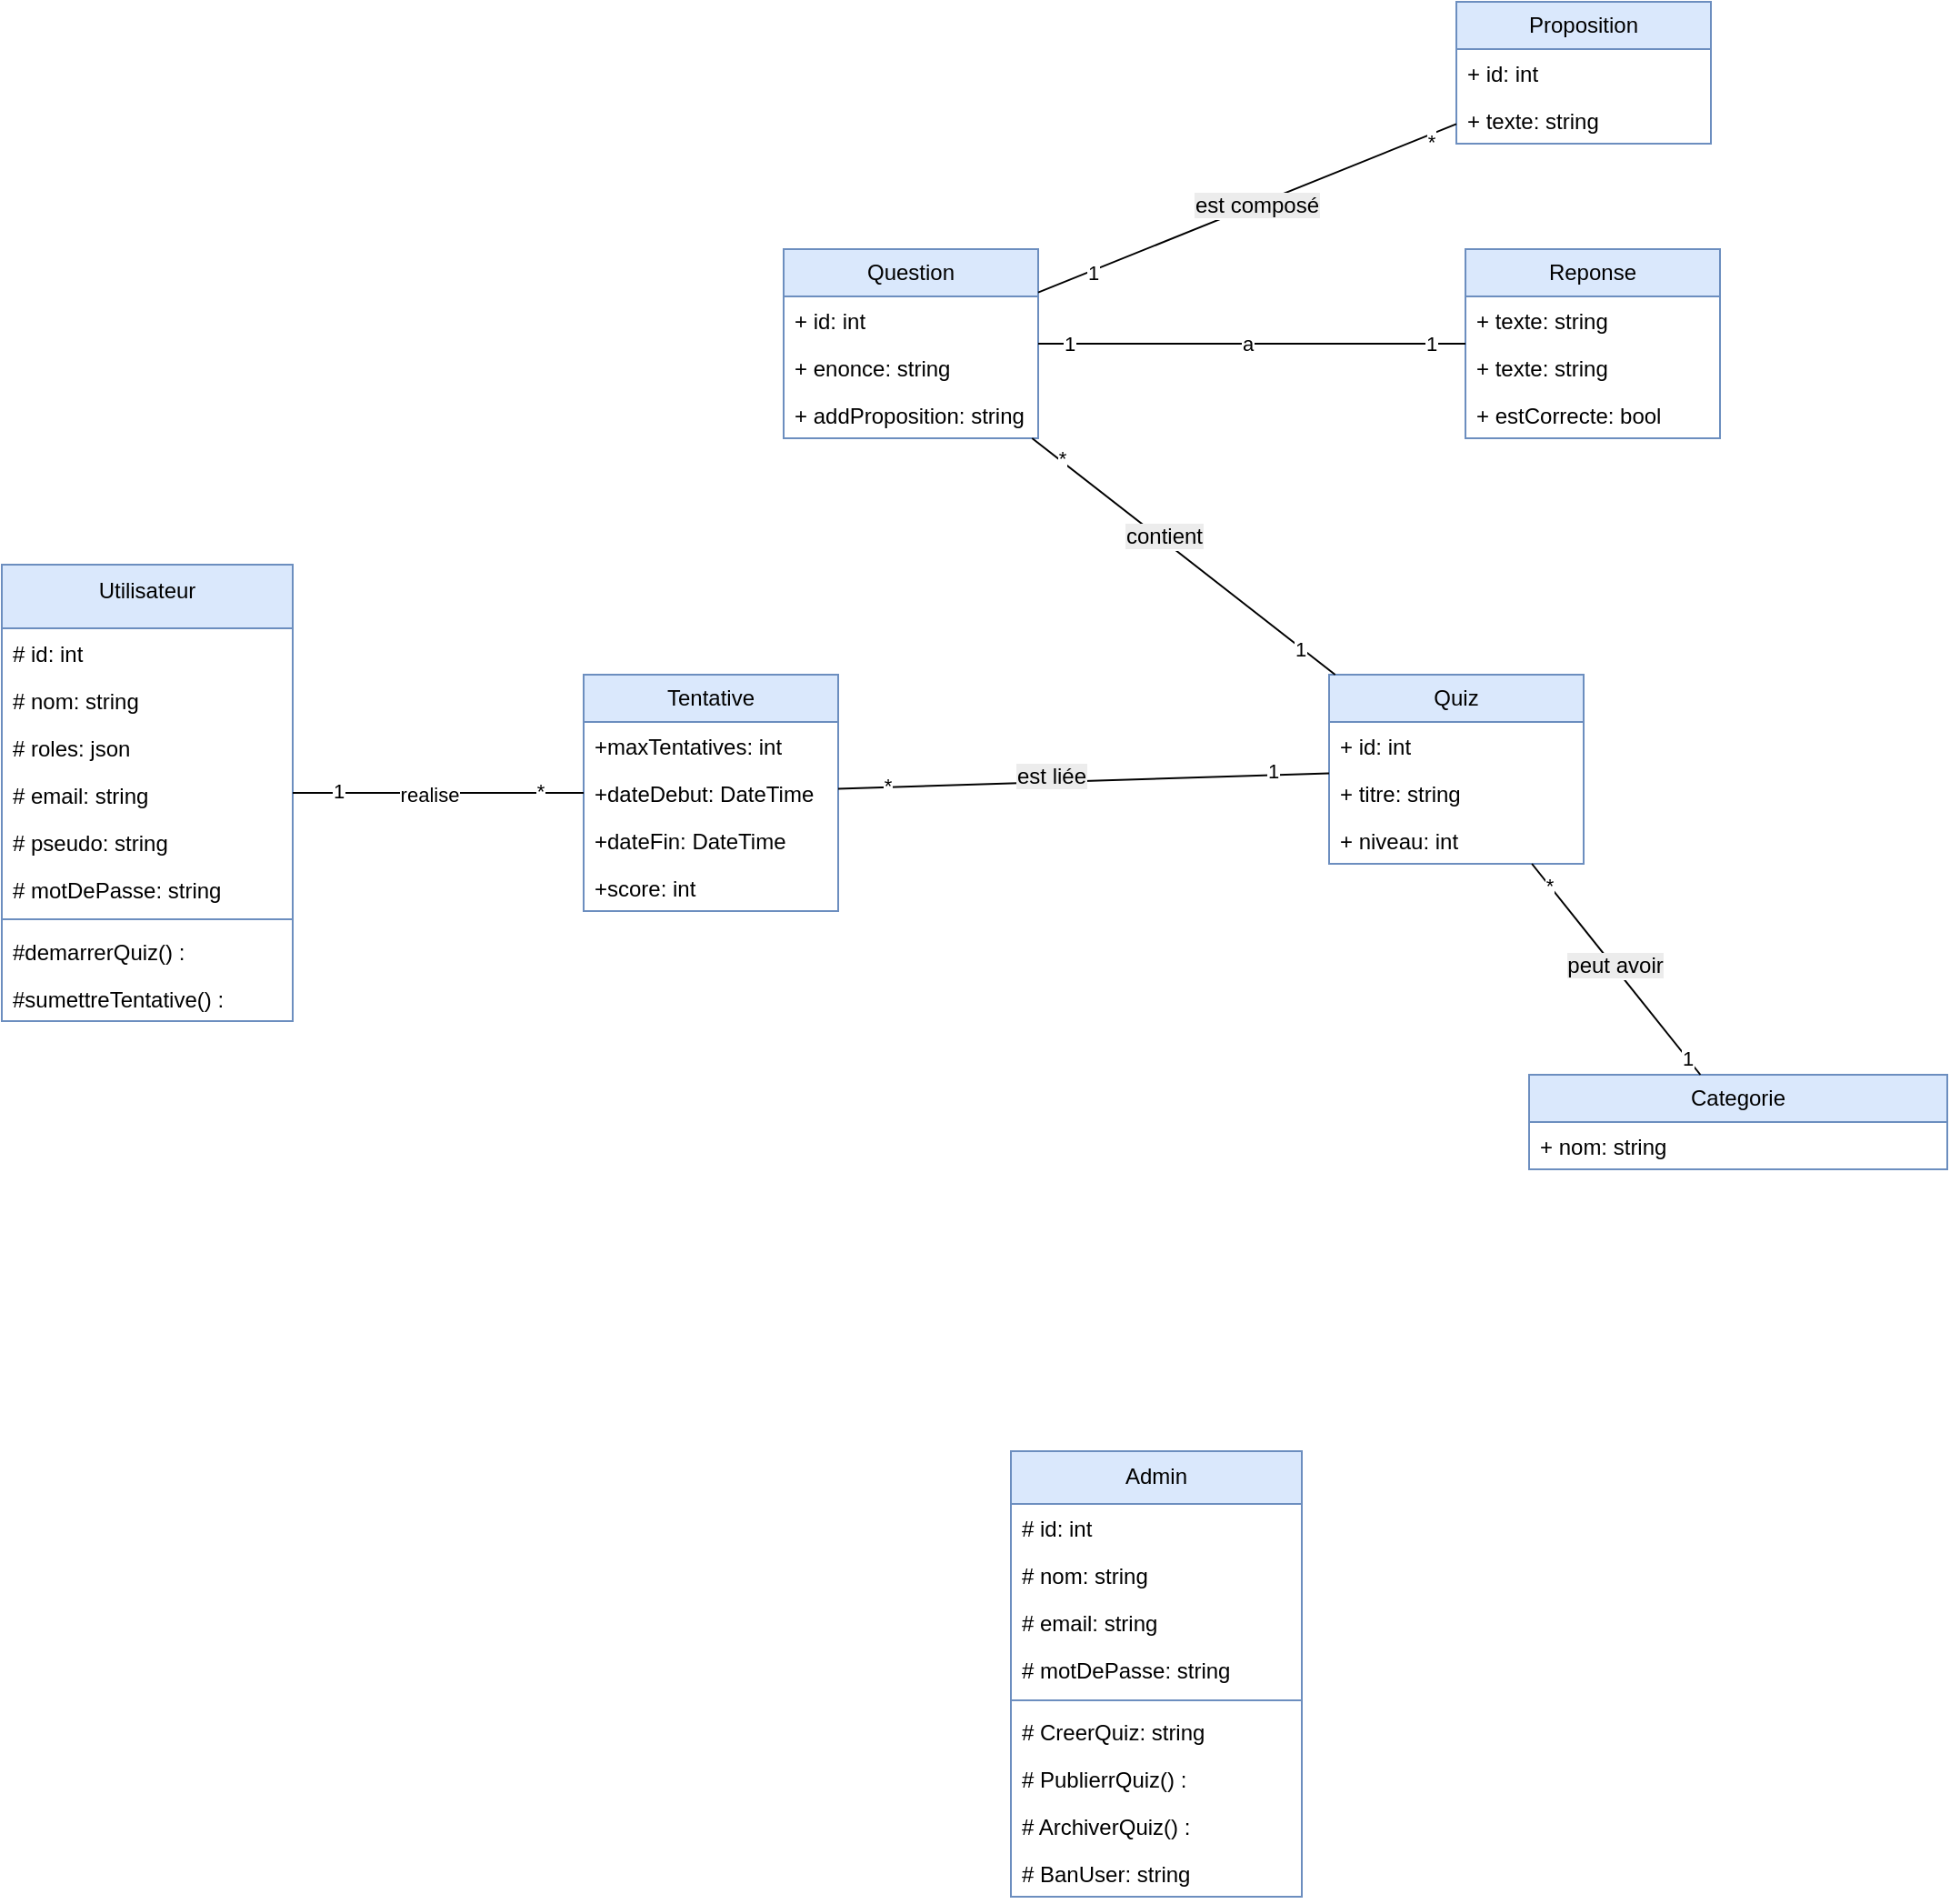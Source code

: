 <mxfile version="28.1.2">
  <diagram name="Page-1" id="QqTLBn19A0jcIGQNrWl6">
    <mxGraphModel dx="1426" dy="875" grid="1" gridSize="10" guides="1" tooltips="1" connect="1" arrows="1" fold="1" page="1" pageScale="1" pageWidth="1169" pageHeight="827" math="0" shadow="0">
      <root>
        <mxCell id="0" />
        <mxCell id="1" parent="0" />
        <mxCell id="D6Q5MseMUy4jf-Y1bNu0-1" value="Quiz" style="swimlane;fontStyle=0;childLayout=stackLayout;horizontal=1;startSize=26;fillColor=#dae8fc;horizontalStack=0;resizeParent=1;resizeParentMax=0;resizeLast=0;collapsible=1;marginBottom=0;whiteSpace=wrap;html=1;strokeColor=#6c8ebf;" parent="1" vertex="1">
          <mxGeometry x="760" y="400" width="140" height="104" as="geometry" />
        </mxCell>
        <mxCell id="D6Q5MseMUy4jf-Y1bNu0-2" value="+ id: int" style="text;strokeColor=none;fillColor=none;align=left;verticalAlign=top;spacingLeft=4;spacingRight=4;overflow=hidden;rotatable=0;points=[[0,0.5],[1,0.5]];portConstraint=eastwest;whiteSpace=wrap;html=1;" parent="D6Q5MseMUy4jf-Y1bNu0-1" vertex="1">
          <mxGeometry y="26" width="140" height="26" as="geometry" />
        </mxCell>
        <mxCell id="D6Q5MseMUy4jf-Y1bNu0-3" value="+ titre: string" style="text;strokeColor=none;fillColor=none;align=left;verticalAlign=top;spacingLeft=4;spacingRight=4;overflow=hidden;rotatable=0;points=[[0,0.5],[1,0.5]];portConstraint=eastwest;whiteSpace=wrap;html=1;" parent="D6Q5MseMUy4jf-Y1bNu0-1" vertex="1">
          <mxGeometry y="52" width="140" height="26" as="geometry" />
        </mxCell>
        <mxCell id="D6Q5MseMUy4jf-Y1bNu0-4" value="+ niveau: int" style="text;strokeColor=none;fillColor=none;align=left;verticalAlign=top;spacingLeft=4;spacingRight=4;overflow=hidden;rotatable=0;points=[[0,0.5],[1,0.5]];portConstraint=eastwest;whiteSpace=wrap;html=1;" parent="D6Q5MseMUy4jf-Y1bNu0-1" vertex="1">
          <mxGeometry y="78" width="140" height="26" as="geometry" />
        </mxCell>
        <mxCell id="D6Q5MseMUy4jf-Y1bNu0-13" value="Question" style="swimlane;fontStyle=0;childLayout=stackLayout;horizontal=1;startSize=26;fillColor=#dae8fc;horizontalStack=0;resizeParent=1;resizeParentMax=0;resizeLast=0;collapsible=1;marginBottom=0;whiteSpace=wrap;html=1;strokeColor=#6c8ebf;" parent="1" vertex="1">
          <mxGeometry x="460" y="166" width="140" height="104" as="geometry" />
        </mxCell>
        <mxCell id="D6Q5MseMUy4jf-Y1bNu0-14" value="+ id: int" style="text;strokeColor=none;fillColor=none;align=left;verticalAlign=top;spacingLeft=4;spacingRight=4;overflow=hidden;rotatable=0;points=[[0,0.5],[1,0.5]];portConstraint=eastwest;whiteSpace=wrap;html=1;" parent="D6Q5MseMUy4jf-Y1bNu0-13" vertex="1">
          <mxGeometry y="26" width="140" height="26" as="geometry" />
        </mxCell>
        <mxCell id="D6Q5MseMUy4jf-Y1bNu0-15" value="+ enonce: string" style="text;strokeColor=none;fillColor=none;align=left;verticalAlign=top;spacingLeft=4;spacingRight=4;overflow=hidden;rotatable=0;points=[[0,0.5],[1,0.5]];portConstraint=eastwest;whiteSpace=wrap;html=1;" parent="D6Q5MseMUy4jf-Y1bNu0-13" vertex="1">
          <mxGeometry y="52" width="140" height="26" as="geometry" />
        </mxCell>
        <mxCell id="D6Q5MseMUy4jf-Y1bNu0-16" value="+ addProposition: string" style="text;strokeColor=none;fillColor=none;align=left;verticalAlign=top;spacingLeft=4;spacingRight=4;overflow=hidden;rotatable=0;points=[[0,0.5],[1,0.5]];portConstraint=eastwest;whiteSpace=wrap;html=1;" parent="D6Q5MseMUy4jf-Y1bNu0-13" vertex="1">
          <mxGeometry y="78" width="140" height="26" as="geometry" />
        </mxCell>
        <mxCell id="D6Q5MseMUy4jf-Y1bNu0-21" value="Reponse" style="swimlane;fontStyle=0;childLayout=stackLayout;horizontal=1;startSize=26;fillColor=#dae8fc;horizontalStack=0;resizeParent=1;resizeParentMax=0;resizeLast=0;collapsible=1;marginBottom=0;whiteSpace=wrap;html=1;strokeColor=#6c8ebf;" parent="1" vertex="1">
          <mxGeometry x="835" y="166" width="140" height="104" as="geometry" />
        </mxCell>
        <mxCell id="XyTLnqO1PbcToIWDExs3-19" value="+ texte: string" style="text;strokeColor=none;fillColor=none;align=left;verticalAlign=top;spacingLeft=4;spacingRight=4;overflow=hidden;rotatable=0;points=[[0,0.5],[1,0.5]];portConstraint=eastwest;whiteSpace=wrap;html=1;" parent="D6Q5MseMUy4jf-Y1bNu0-21" vertex="1">
          <mxGeometry y="26" width="140" height="26" as="geometry" />
        </mxCell>
        <mxCell id="D6Q5MseMUy4jf-Y1bNu0-22" value="+ texte: string" style="text;strokeColor=none;fillColor=none;align=left;verticalAlign=top;spacingLeft=4;spacingRight=4;overflow=hidden;rotatable=0;points=[[0,0.5],[1,0.5]];portConstraint=eastwest;whiteSpace=wrap;html=1;" parent="D6Q5MseMUy4jf-Y1bNu0-21" vertex="1">
          <mxGeometry y="52" width="140" height="26" as="geometry" />
        </mxCell>
        <mxCell id="D6Q5MseMUy4jf-Y1bNu0-23" value="+ estCorrecte: bool" style="text;strokeColor=none;fillColor=none;align=left;verticalAlign=top;spacingLeft=4;spacingRight=4;overflow=hidden;rotatable=0;points=[[0,0.5],[1,0.5]];portConstraint=eastwest;whiteSpace=wrap;html=1;" parent="D6Q5MseMUy4jf-Y1bNu0-21" vertex="1">
          <mxGeometry y="78" width="140" height="26" as="geometry" />
        </mxCell>
        <mxCell id="D6Q5MseMUy4jf-Y1bNu0-32" value="Tentative" style="swimlane;fontStyle=0;childLayout=stackLayout;horizontal=1;startSize=26;fillColor=#dae8fc;horizontalStack=0;resizeParent=1;resizeParentMax=0;resizeLast=0;collapsible=1;marginBottom=0;whiteSpace=wrap;html=1;strokeColor=#6c8ebf;" parent="1" vertex="1">
          <mxGeometry x="350" y="400" width="140" height="130" as="geometry" />
        </mxCell>
        <mxCell id="D6Q5MseMUy4jf-Y1bNu0-35" value="+maxTentatives: int" style="text;strokeColor=none;fillColor=none;align=left;verticalAlign=top;spacingLeft=4;spacingRight=4;overflow=hidden;rotatable=0;points=[[0,0.5],[1,0.5]];portConstraint=eastwest;whiteSpace=wrap;html=1;" parent="D6Q5MseMUy4jf-Y1bNu0-32" vertex="1">
          <mxGeometry y="26" width="140" height="26" as="geometry" />
        </mxCell>
        <mxCell id="D6Q5MseMUy4jf-Y1bNu0-116" value="+dateDebut: DateTime" style="text;strokeColor=none;fillColor=none;align=left;verticalAlign=top;spacingLeft=4;spacingRight=4;overflow=hidden;rotatable=0;points=[[0,0.5],[1,0.5]];portConstraint=eastwest;whiteSpace=wrap;html=1;" parent="D6Q5MseMUy4jf-Y1bNu0-32" vertex="1">
          <mxGeometry y="52" width="140" height="26" as="geometry" />
        </mxCell>
        <mxCell id="D6Q5MseMUy4jf-Y1bNu0-124" value="+dateFin: DateTime" style="text;strokeColor=none;fillColor=none;align=left;verticalAlign=top;spacingLeft=4;spacingRight=4;overflow=hidden;rotatable=0;points=[[0,0.5],[1,0.5]];portConstraint=eastwest;whiteSpace=wrap;html=1;" parent="D6Q5MseMUy4jf-Y1bNu0-32" vertex="1">
          <mxGeometry y="78" width="140" height="26" as="geometry" />
        </mxCell>
        <mxCell id="D6Q5MseMUy4jf-Y1bNu0-125" value="+score: int" style="text;strokeColor=none;fillColor=none;align=left;verticalAlign=top;spacingLeft=4;spacingRight=4;overflow=hidden;rotatable=0;points=[[0,0.5],[1,0.5]];portConstraint=eastwest;whiteSpace=wrap;html=1;" parent="D6Q5MseMUy4jf-Y1bNu0-32" vertex="1">
          <mxGeometry y="104" width="140" height="26" as="geometry" />
        </mxCell>
        <mxCell id="D6Q5MseMUy4jf-Y1bNu0-71" value="Categorie" style="swimlane;fontStyle=0;childLayout=stackLayout;horizontal=1;startSize=26;fillColor=#dae8fc;horizontalStack=0;resizeParent=1;resizeParentMax=0;resizeLast=0;collapsible=1;marginBottom=0;whiteSpace=wrap;html=1;strokeColor=#6c8ebf;" parent="1" vertex="1">
          <mxGeometry x="870" y="620" width="230" height="52" as="geometry" />
        </mxCell>
        <mxCell id="D6Q5MseMUy4jf-Y1bNu0-72" value="+ nom: string" style="text;strokeColor=none;fillColor=none;align=left;verticalAlign=top;spacingLeft=4;spacingRight=4;overflow=hidden;rotatable=0;points=[[0,0.5],[1,0.5]];portConstraint=eastwest;whiteSpace=wrap;html=1;" parent="D6Q5MseMUy4jf-Y1bNu0-71" vertex="1">
          <mxGeometry y="26" width="230" height="26" as="geometry" />
        </mxCell>
        <mxCell id="D6Q5MseMUy4jf-Y1bNu0-81" value="Proposition" style="swimlane;fontStyle=0;childLayout=stackLayout;horizontal=1;startSize=26;fillColor=#dae8fc;horizontalStack=0;resizeParent=1;resizeParentMax=0;resizeLast=0;collapsible=1;marginBottom=0;whiteSpace=wrap;html=1;strokeColor=#6c8ebf;" parent="1" vertex="1">
          <mxGeometry x="830" y="30" width="140" height="78" as="geometry" />
        </mxCell>
        <mxCell id="D6Q5MseMUy4jf-Y1bNu0-82" value="+ id: int" style="text;strokeColor=none;fillColor=none;align=left;verticalAlign=top;spacingLeft=4;spacingRight=4;overflow=hidden;rotatable=0;points=[[0,0.5],[1,0.5]];portConstraint=eastwest;whiteSpace=wrap;html=1;" parent="D6Q5MseMUy4jf-Y1bNu0-81" vertex="1">
          <mxGeometry y="26" width="140" height="26" as="geometry" />
        </mxCell>
        <mxCell id="D6Q5MseMUy4jf-Y1bNu0-83" value="+ texte: string" style="text;strokeColor=none;fillColor=none;align=left;verticalAlign=top;spacingLeft=4;spacingRight=4;overflow=hidden;rotatable=0;points=[[0,0.5],[1,0.5]];portConstraint=eastwest;whiteSpace=wrap;html=1;" parent="D6Q5MseMUy4jf-Y1bNu0-81" vertex="1">
          <mxGeometry y="52" width="140" height="26" as="geometry" />
        </mxCell>
        <mxCell id="D6Q5MseMUy4jf-Y1bNu0-92" value="&lt;span style=&quot;font-weight: 400;&quot;&gt;Utilisateur&lt;/span&gt;" style="swimlane;fontStyle=1;align=center;verticalAlign=top;childLayout=stackLayout;horizontal=1;startSize=35;horizontalStack=0;resizeParent=1;resizeParentMax=0;resizeLast=0;collapsible=1;marginBottom=0;whiteSpace=wrap;html=1;fillColor=#dae8fc;strokeColor=#6c8ebf;" parent="1" vertex="1">
          <mxGeometry x="30" y="339.5" width="160" height="251" as="geometry" />
        </mxCell>
        <mxCell id="D6Q5MseMUy4jf-Y1bNu0-37" value="# id: int" style="text;strokeColor=none;fillColor=none;align=left;verticalAlign=top;spacingLeft=4;spacingRight=4;overflow=hidden;rotatable=0;points=[[0,0.5],[1,0.5]];portConstraint=eastwest;whiteSpace=wrap;html=1;" parent="D6Q5MseMUy4jf-Y1bNu0-92" vertex="1">
          <mxGeometry y="35" width="160" height="26" as="geometry" />
        </mxCell>
        <mxCell id="D6Q5MseMUy4jf-Y1bNu0-38" value="# nom: string&lt;span style=&quot;white-space: pre;&quot;&gt;&#x9;&lt;/span&gt;" style="text;strokeColor=none;fillColor=none;align=left;verticalAlign=top;spacingLeft=4;spacingRight=4;overflow=hidden;rotatable=0;points=[[0,0.5],[1,0.5]];portConstraint=eastwest;whiteSpace=wrap;html=1;" parent="D6Q5MseMUy4jf-Y1bNu0-92" vertex="1">
          <mxGeometry y="61" width="160" height="26" as="geometry" />
        </mxCell>
        <mxCell id="XyTLnqO1PbcToIWDExs3-2" value="# roles: json&lt;span style=&quot;white-space: pre;&quot;&gt;&#x9;&lt;/span&gt;" style="text;strokeColor=none;fillColor=none;align=left;verticalAlign=top;spacingLeft=4;spacingRight=4;overflow=hidden;rotatable=0;points=[[0,0.5],[1,0.5]];portConstraint=eastwest;whiteSpace=wrap;html=1;" parent="D6Q5MseMUy4jf-Y1bNu0-92" vertex="1">
          <mxGeometry y="87" width="160" height="26" as="geometry" />
        </mxCell>
        <mxCell id="D6Q5MseMUy4jf-Y1bNu0-120" value="# email: string" style="text;strokeColor=none;fillColor=none;align=left;verticalAlign=top;spacingLeft=4;spacingRight=4;overflow=hidden;rotatable=0;points=[[0,0.5],[1,0.5]];portConstraint=eastwest;whiteSpace=wrap;html=1;" parent="D6Q5MseMUy4jf-Y1bNu0-92" vertex="1">
          <mxGeometry y="113" width="160" height="26" as="geometry" />
        </mxCell>
        <mxCell id="D6Q5MseMUy4jf-Y1bNu0-47" value="# pseudo: string" style="text;strokeColor=none;fillColor=none;align=left;verticalAlign=top;spacingLeft=4;spacingRight=4;overflow=hidden;rotatable=0;points=[[0,0.5],[1,0.5]];portConstraint=eastwest;whiteSpace=wrap;html=1;" parent="D6Q5MseMUy4jf-Y1bNu0-92" vertex="1">
          <mxGeometry y="139" width="160" height="26" as="geometry" />
        </mxCell>
        <mxCell id="D6Q5MseMUy4jf-Y1bNu0-96" value="# motDePasse: string" style="text;strokeColor=none;fillColor=none;align=left;verticalAlign=top;spacingLeft=4;spacingRight=4;overflow=hidden;rotatable=0;points=[[0,0.5],[1,0.5]];portConstraint=eastwest;whiteSpace=wrap;html=1;" parent="D6Q5MseMUy4jf-Y1bNu0-92" vertex="1">
          <mxGeometry y="165" width="160" height="26" as="geometry" />
        </mxCell>
        <mxCell id="D6Q5MseMUy4jf-Y1bNu0-94" value="" style="line;strokeWidth=1;fillColor=none;align=left;verticalAlign=middle;spacingTop=-1;spacingLeft=3;spacingRight=3;rotatable=0;labelPosition=right;points=[];portConstraint=eastwest;strokeColor=inherit;" parent="D6Q5MseMUy4jf-Y1bNu0-92" vertex="1">
          <mxGeometry y="191" width="160" height="8" as="geometry" />
        </mxCell>
        <mxCell id="D6Q5MseMUy4jf-Y1bNu0-97" value="#demarrerQuiz() :&amp;nbsp;" style="text;strokeColor=none;fillColor=none;align=left;verticalAlign=top;spacingLeft=4;spacingRight=4;overflow=hidden;rotatable=0;points=[[0,0.5],[1,0.5]];portConstraint=eastwest;whiteSpace=wrap;html=1;" parent="D6Q5MseMUy4jf-Y1bNu0-92" vertex="1">
          <mxGeometry y="199" width="160" height="26" as="geometry" />
        </mxCell>
        <mxCell id="D6Q5MseMUy4jf-Y1bNu0-114" value="#sumettreTentative() :&amp;nbsp;" style="text;strokeColor=none;fillColor=none;align=left;verticalAlign=top;spacingLeft=4;spacingRight=4;overflow=hidden;rotatable=0;points=[[0,0.5],[1,0.5]];portConstraint=eastwest;whiteSpace=wrap;html=1;" parent="D6Q5MseMUy4jf-Y1bNu0-92" vertex="1">
          <mxGeometry y="225" width="160" height="26" as="geometry" />
        </mxCell>
        <mxCell id="D6Q5MseMUy4jf-Y1bNu0-98" value="&lt;span style=&quot;font-weight: 400;&quot;&gt;Admin&lt;/span&gt;" style="swimlane;fontStyle=1;align=center;verticalAlign=top;childLayout=stackLayout;horizontal=1;startSize=29;horizontalStack=0;resizeParent=1;resizeParentMax=0;resizeLast=0;collapsible=1;marginBottom=0;whiteSpace=wrap;html=1;fillColor=#dae8fc;strokeColor=#6c8ebf;" parent="1" vertex="1">
          <mxGeometry x="585" y="827" width="160" height="245" as="geometry" />
        </mxCell>
        <mxCell id="D6Q5MseMUy4jf-Y1bNu0-99" value="# id: int" style="text;strokeColor=none;fillColor=none;align=left;verticalAlign=top;spacingLeft=4;spacingRight=4;overflow=hidden;rotatable=0;points=[[0,0.5],[1,0.5]];portConstraint=eastwest;whiteSpace=wrap;html=1;" parent="D6Q5MseMUy4jf-Y1bNu0-98" vertex="1">
          <mxGeometry y="29" width="160" height="26" as="geometry" />
        </mxCell>
        <mxCell id="D6Q5MseMUy4jf-Y1bNu0-44" value="# nom: string&lt;span style=&quot;white-space: pre;&quot;&gt;&#x9;&lt;/span&gt;" style="text;strokeColor=none;fillColor=none;align=left;verticalAlign=top;spacingLeft=4;spacingRight=4;overflow=hidden;rotatable=0;points=[[0,0.5],[1,0.5]];portConstraint=eastwest;whiteSpace=wrap;html=1;" parent="D6Q5MseMUy4jf-Y1bNu0-98" vertex="1">
          <mxGeometry y="55" width="160" height="26" as="geometry" />
        </mxCell>
        <mxCell id="D6Q5MseMUy4jf-Y1bNu0-45" value="# email: string" style="text;strokeColor=none;fillColor=none;align=left;verticalAlign=top;spacingLeft=4;spacingRight=4;overflow=hidden;rotatable=0;points=[[0,0.5],[1,0.5]];portConstraint=eastwest;whiteSpace=wrap;html=1;" parent="D6Q5MseMUy4jf-Y1bNu0-98" vertex="1">
          <mxGeometry y="81" width="160" height="26" as="geometry" />
        </mxCell>
        <mxCell id="D6Q5MseMUy4jf-Y1bNu0-46" value="# motDePasse: string" style="text;strokeColor=none;fillColor=none;align=left;verticalAlign=top;spacingLeft=4;spacingRight=4;overflow=hidden;rotatable=0;points=[[0,0.5],[1,0.5]];portConstraint=eastwest;whiteSpace=wrap;html=1;" parent="D6Q5MseMUy4jf-Y1bNu0-98" vertex="1">
          <mxGeometry y="107" width="160" height="26" as="geometry" />
        </mxCell>
        <mxCell id="D6Q5MseMUy4jf-Y1bNu0-100" value="" style="line;strokeWidth=1;fillColor=none;align=left;verticalAlign=middle;spacingTop=-1;spacingLeft=3;spacingRight=3;rotatable=0;labelPosition=right;points=[];portConstraint=eastwest;strokeColor=inherit;" parent="D6Q5MseMUy4jf-Y1bNu0-98" vertex="1">
          <mxGeometry y="133" width="160" height="8" as="geometry" />
        </mxCell>
        <mxCell id="D6Q5MseMUy4jf-Y1bNu0-63" value="# CreerQuiz: string" style="text;strokeColor=none;fillColor=none;align=left;verticalAlign=top;spacingLeft=4;spacingRight=4;overflow=hidden;rotatable=0;points=[[0,0.5],[1,0.5]];portConstraint=eastwest;whiteSpace=wrap;html=1;" parent="D6Q5MseMUy4jf-Y1bNu0-98" vertex="1">
          <mxGeometry y="141" width="160" height="26" as="geometry" />
        </mxCell>
        <mxCell id="D6Q5MseMUy4jf-Y1bNu0-108" value="# PublierrQuiz() :&amp;nbsp;" style="text;strokeColor=none;fillColor=none;align=left;verticalAlign=top;spacingLeft=4;spacingRight=4;overflow=hidden;rotatable=0;points=[[0,0.5],[1,0.5]];portConstraint=eastwest;whiteSpace=wrap;html=1;" parent="D6Q5MseMUy4jf-Y1bNu0-98" vertex="1">
          <mxGeometry y="167" width="160" height="26" as="geometry" />
        </mxCell>
        <mxCell id="D6Q5MseMUy4jf-Y1bNu0-115" value="# ArchiverQuiz() :&amp;nbsp;" style="text;strokeColor=none;fillColor=none;align=left;verticalAlign=top;spacingLeft=4;spacingRight=4;overflow=hidden;rotatable=0;points=[[0,0.5],[1,0.5]];portConstraint=eastwest;whiteSpace=wrap;html=1;" parent="D6Q5MseMUy4jf-Y1bNu0-98" vertex="1">
          <mxGeometry y="193" width="160" height="26" as="geometry" />
        </mxCell>
        <mxCell id="D6Q5MseMUy4jf-Y1bNu0-87" value="# BanUser: string" style="text;strokeColor=none;fillColor=none;align=left;verticalAlign=top;spacingLeft=4;spacingRight=4;overflow=hidden;rotatable=0;points=[[0,0.5],[1,0.5]];portConstraint=eastwest;whiteSpace=wrap;html=1;" parent="D6Q5MseMUy4jf-Y1bNu0-98" vertex="1">
          <mxGeometry y="219" width="160" height="26" as="geometry" />
        </mxCell>
        <mxCell id="UtHfSwt-WThhDoF1Jl5y-1" value="" style="endArrow=none;html=1;rounded=0;" parent="1" source="D6Q5MseMUy4jf-Y1bNu0-92" target="D6Q5MseMUy4jf-Y1bNu0-32" edge="1">
          <mxGeometry width="50" height="50" relative="1" as="geometry">
            <mxPoint x="570" y="480" as="sourcePoint" />
            <mxPoint x="620" y="430" as="targetPoint" />
          </mxGeometry>
        </mxCell>
        <mxCell id="XyTLnqO1PbcToIWDExs3-3" value="1" style="edgeLabel;html=1;align=center;verticalAlign=middle;resizable=0;points=[];" parent="UtHfSwt-WThhDoF1Jl5y-1" vertex="1" connectable="0">
          <mxGeometry x="-0.704" y="1" relative="1" as="geometry">
            <mxPoint x="1" as="offset" />
          </mxGeometry>
        </mxCell>
        <mxCell id="XyTLnqO1PbcToIWDExs3-4" value="*" style="edgeLabel;html=1;align=center;verticalAlign=middle;resizable=0;points=[];" parent="UtHfSwt-WThhDoF1Jl5y-1" vertex="1" connectable="0">
          <mxGeometry x="0.699" y="1" relative="1" as="geometry">
            <mxPoint as="offset" />
          </mxGeometry>
        </mxCell>
        <mxCell id="XyTLnqO1PbcToIWDExs3-5" value="realise" style="edgeLabel;html=1;align=center;verticalAlign=middle;resizable=0;points=[];" parent="UtHfSwt-WThhDoF1Jl5y-1" vertex="1" connectable="0">
          <mxGeometry x="-0.069" y="-1" relative="1" as="geometry">
            <mxPoint as="offset" />
          </mxGeometry>
        </mxCell>
        <mxCell id="UtHfSwt-WThhDoF1Jl5y-2" value="" style="endArrow=none;html=1;rounded=0;" parent="1" source="D6Q5MseMUy4jf-Y1bNu0-32" target="D6Q5MseMUy4jf-Y1bNu0-1" edge="1">
          <mxGeometry width="50" height="50" relative="1" as="geometry">
            <mxPoint x="570" y="480" as="sourcePoint" />
            <mxPoint x="620" y="430" as="targetPoint" />
          </mxGeometry>
        </mxCell>
        <mxCell id="XyTLnqO1PbcToIWDExs3-6" value="1" style="edgeLabel;html=1;align=center;verticalAlign=middle;resizable=0;points=[];" parent="UtHfSwt-WThhDoF1Jl5y-2" vertex="1" connectable="0">
          <mxGeometry x="0.764" y="2" relative="1" as="geometry">
            <mxPoint as="offset" />
          </mxGeometry>
        </mxCell>
        <mxCell id="XyTLnqO1PbcToIWDExs3-7" value="*" style="edgeLabel;html=1;align=center;verticalAlign=middle;resizable=0;points=[];" parent="UtHfSwt-WThhDoF1Jl5y-2" vertex="1" connectable="0">
          <mxGeometry x="-0.802" y="1" relative="1" as="geometry">
            <mxPoint as="offset" />
          </mxGeometry>
        </mxCell>
        <mxCell id="xXd3Ex2gntJhNzd9fxCC-1" value="&lt;span style=&quot;font-size: 12px; background-color: rgb(236, 236, 236);&quot;&gt;est liée&lt;/span&gt;" style="edgeLabel;html=1;align=center;verticalAlign=middle;resizable=0;points=[];" vertex="1" connectable="0" parent="UtHfSwt-WThhDoF1Jl5y-2">
          <mxGeometry x="-0.137" y="3" relative="1" as="geometry">
            <mxPoint as="offset" />
          </mxGeometry>
        </mxCell>
        <mxCell id="UtHfSwt-WThhDoF1Jl5y-7" value="" style="endArrow=none;html=1;rounded=0;" parent="1" source="D6Q5MseMUy4jf-Y1bNu0-13" target="D6Q5MseMUy4jf-Y1bNu0-1" edge="1">
          <mxGeometry width="50" height="50" relative="1" as="geometry">
            <mxPoint x="570" y="480" as="sourcePoint" />
            <mxPoint x="620" y="430" as="targetPoint" />
          </mxGeometry>
        </mxCell>
        <mxCell id="XyTLnqO1PbcToIWDExs3-15" value="&lt;span style=&quot;font-size: 12px; background-color: rgb(236, 236, 236);&quot;&gt;contient&lt;/span&gt;" style="edgeLabel;html=1;align=center;verticalAlign=middle;resizable=0;points=[];" parent="UtHfSwt-WThhDoF1Jl5y-7" vertex="1" connectable="0">
          <mxGeometry x="-0.15" y="2" relative="1" as="geometry">
            <mxPoint as="offset" />
          </mxGeometry>
        </mxCell>
        <mxCell id="XyTLnqO1PbcToIWDExs3-16" value="*" style="edgeLabel;html=1;align=center;verticalAlign=middle;resizable=0;points=[];" parent="UtHfSwt-WThhDoF1Jl5y-7" vertex="1" connectable="0">
          <mxGeometry x="-0.819" y="1" relative="1" as="geometry">
            <mxPoint as="offset" />
          </mxGeometry>
        </mxCell>
        <mxCell id="XyTLnqO1PbcToIWDExs3-17" value="1" style="edgeLabel;html=1;align=center;verticalAlign=middle;resizable=0;points=[];" parent="UtHfSwt-WThhDoF1Jl5y-7" vertex="1" connectable="0">
          <mxGeometry x="0.775" y="-1" relative="1" as="geometry">
            <mxPoint as="offset" />
          </mxGeometry>
        </mxCell>
        <mxCell id="UtHfSwt-WThhDoF1Jl5y-10" value="" style="endArrow=none;html=1;rounded=0;" parent="1" edge="1" target="D6Q5MseMUy4jf-Y1bNu0-71" source="D6Q5MseMUy4jf-Y1bNu0-1">
          <mxGeometry width="50" height="50" relative="1" as="geometry">
            <mxPoint x="830" y="514" as="sourcePoint" />
            <mxPoint x="1003.229" y="690" as="targetPoint" />
          </mxGeometry>
        </mxCell>
        <mxCell id="XyTLnqO1PbcToIWDExs3-8" value="&lt;span style=&quot;font-size: 12px; background-color: rgb(236, 236, 236);&quot;&gt;peut avoir&lt;/span&gt;" style="edgeLabel;html=1;align=center;verticalAlign=middle;resizable=0;points=[];" parent="UtHfSwt-WThhDoF1Jl5y-10" vertex="1" connectable="0">
          <mxGeometry x="-0.056" y="-1" relative="1" as="geometry">
            <mxPoint x="2" as="offset" />
          </mxGeometry>
        </mxCell>
        <mxCell id="XyTLnqO1PbcToIWDExs3-9" value="1" style="edgeLabel;html=1;align=center;verticalAlign=middle;resizable=0;points=[];" parent="UtHfSwt-WThhDoF1Jl5y-10" vertex="1" connectable="0">
          <mxGeometry x="0.837" relative="1" as="geometry">
            <mxPoint as="offset" />
          </mxGeometry>
        </mxCell>
        <mxCell id="XyTLnqO1PbcToIWDExs3-12" value="*" style="edgeLabel;html=1;align=center;verticalAlign=middle;resizable=0;points=[];" parent="UtHfSwt-WThhDoF1Jl5y-10" vertex="1" connectable="0">
          <mxGeometry x="-0.805" relative="1" as="geometry">
            <mxPoint as="offset" />
          </mxGeometry>
        </mxCell>
        <mxCell id="UtHfSwt-WThhDoF1Jl5y-12" value="" style="endArrow=none;html=1;rounded=0;" parent="1" source="D6Q5MseMUy4jf-Y1bNu0-13" target="D6Q5MseMUy4jf-Y1bNu0-81" edge="1">
          <mxGeometry width="50" height="50" relative="1" as="geometry">
            <mxPoint x="570" y="480" as="sourcePoint" />
            <mxPoint x="620" y="430" as="targetPoint" />
          </mxGeometry>
        </mxCell>
        <mxCell id="XyTLnqO1PbcToIWDExs3-23" value="&lt;span style=&quot;font-size: 12px; background-color: rgb(236, 236, 236);&quot;&gt;est composé&lt;/span&gt;" style="edgeLabel;html=1;align=center;verticalAlign=middle;resizable=0;points=[];" parent="UtHfSwt-WThhDoF1Jl5y-12" vertex="1" connectable="0">
          <mxGeometry x="0.042" relative="1" as="geometry">
            <mxPoint as="offset" />
          </mxGeometry>
        </mxCell>
        <mxCell id="XyTLnqO1PbcToIWDExs3-24" value="*" style="edgeLabel;html=1;align=center;verticalAlign=middle;resizable=0;points=[];" parent="UtHfSwt-WThhDoF1Jl5y-12" vertex="1" connectable="0">
          <mxGeometry x="0.858" y="-3" relative="1" as="geometry">
            <mxPoint x="1" as="offset" />
          </mxGeometry>
        </mxCell>
        <mxCell id="XyTLnqO1PbcToIWDExs3-25" value="1" style="edgeLabel;html=1;align=center;verticalAlign=middle;resizable=0;points=[];" parent="UtHfSwt-WThhDoF1Jl5y-12" vertex="1" connectable="0">
          <mxGeometry x="-0.743" y="-1" relative="1" as="geometry">
            <mxPoint as="offset" />
          </mxGeometry>
        </mxCell>
        <mxCell id="XyTLnqO1PbcToIWDExs3-20" value="" style="endArrow=none;html=1;rounded=0;" parent="1" source="D6Q5MseMUy4jf-Y1bNu0-13" target="D6Q5MseMUy4jf-Y1bNu0-21" edge="1">
          <mxGeometry width="50" height="50" relative="1" as="geometry">
            <mxPoint x="590" y="450" as="sourcePoint" />
            <mxPoint x="640" y="400" as="targetPoint" />
          </mxGeometry>
        </mxCell>
        <mxCell id="XyTLnqO1PbcToIWDExs3-21" value="a" style="edgeLabel;html=1;align=center;verticalAlign=middle;resizable=0;points=[];" parent="XyTLnqO1PbcToIWDExs3-20" vertex="1" connectable="0">
          <mxGeometry x="-0.021" relative="1" as="geometry">
            <mxPoint as="offset" />
          </mxGeometry>
        </mxCell>
        <mxCell id="XyTLnqO1PbcToIWDExs3-22" value="1" style="edgeLabel;html=1;align=center;verticalAlign=middle;resizable=0;points=[];" parent="XyTLnqO1PbcToIWDExs3-20" vertex="1" connectable="0">
          <mxGeometry x="-0.855" relative="1" as="geometry">
            <mxPoint as="offset" />
          </mxGeometry>
        </mxCell>
        <mxCell id="XyTLnqO1PbcToIWDExs3-26" value="1" style="edgeLabel;html=1;align=center;verticalAlign=middle;resizable=0;points=[];" parent="XyTLnqO1PbcToIWDExs3-20" vertex="1" connectable="0">
          <mxGeometry x="0.838" relative="1" as="geometry">
            <mxPoint as="offset" />
          </mxGeometry>
        </mxCell>
      </root>
    </mxGraphModel>
  </diagram>
</mxfile>

